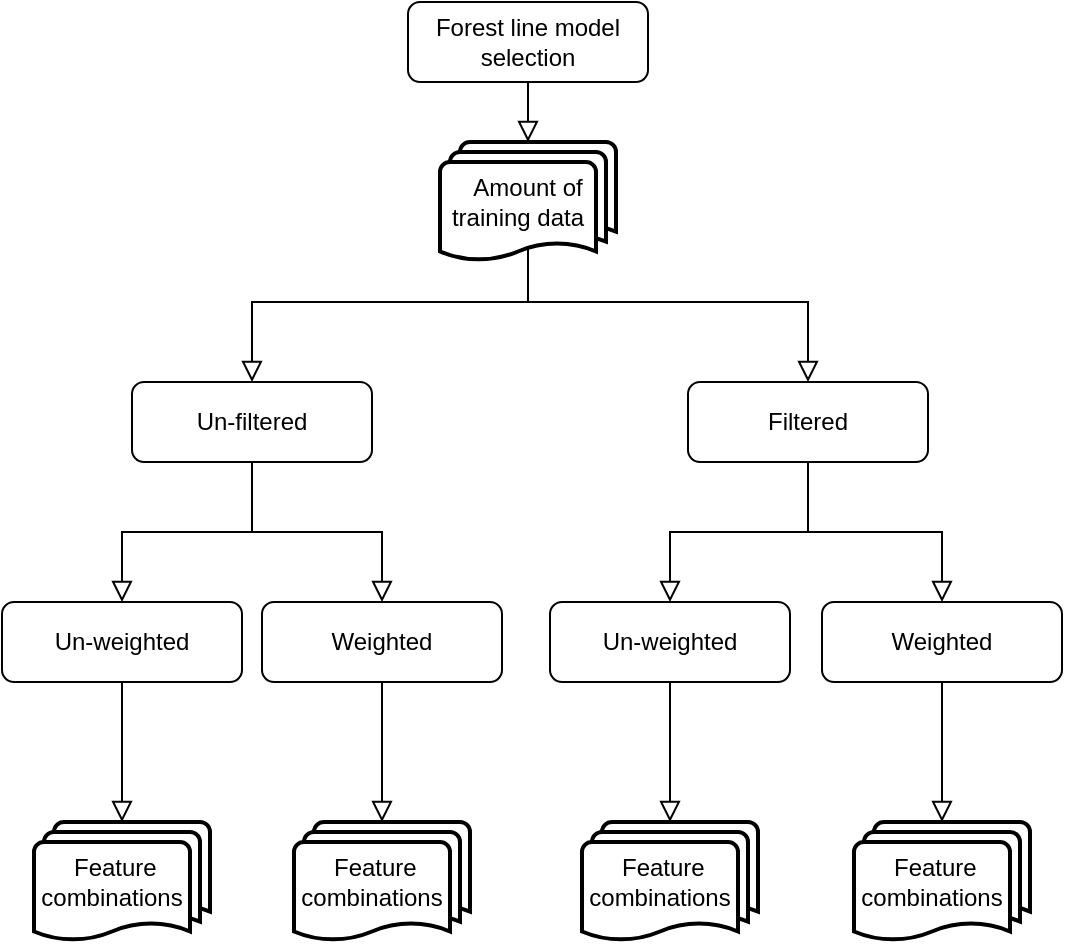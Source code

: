 <mxfile version="13.6.4" type="github">
  <diagram id="C5RBs43oDa-KdzZeNtuy" name="Page-1">
    <mxGraphModel dx="657" dy="403" grid="1" gridSize="10" guides="1" tooltips="1" connect="1" arrows="1" fold="1" page="1" pageScale="1" pageWidth="827" pageHeight="1169" math="0" shadow="0">
      <root>
        <mxCell id="WIyWlLk6GJQsqaUBKTNV-0" />
        <mxCell id="WIyWlLk6GJQsqaUBKTNV-1" parent="WIyWlLk6GJQsqaUBKTNV-0" />
        <mxCell id="WIyWlLk6GJQsqaUBKTNV-3" value="Forest line model selection" style="rounded=1;whiteSpace=wrap;html=1;fontSize=12;glass=0;strokeWidth=1;shadow=0;" parent="WIyWlLk6GJQsqaUBKTNV-1" vertex="1">
          <mxGeometry x="343" y="20" width="120" height="40" as="geometry" />
        </mxCell>
        <mxCell id="WIyWlLk6GJQsqaUBKTNV-7" value="Filtered" style="rounded=1;whiteSpace=wrap;html=1;fontSize=12;glass=0;strokeWidth=1;shadow=0;" parent="WIyWlLk6GJQsqaUBKTNV-1" vertex="1">
          <mxGeometry x="483" y="210" width="120" height="40" as="geometry" />
        </mxCell>
        <mxCell id="ppOPGj1_87klOdNBi2sh-0" value="Un-filtered" style="rounded=1;whiteSpace=wrap;html=1;fontSize=12;glass=0;strokeWidth=1;shadow=0;" vertex="1" parent="WIyWlLk6GJQsqaUBKTNV-1">
          <mxGeometry x="205" y="210" width="120" height="40" as="geometry" />
        </mxCell>
        <mxCell id="ppOPGj1_87klOdNBi2sh-1" value="Amount of training data&amp;nbsp; &amp;nbsp;" style="strokeWidth=2;html=1;shape=mxgraph.flowchart.multi-document;whiteSpace=wrap;" vertex="1" parent="WIyWlLk6GJQsqaUBKTNV-1">
          <mxGeometry x="359" y="90" width="88" height="60" as="geometry" />
        </mxCell>
        <mxCell id="ppOPGj1_87klOdNBi2sh-2" value="" style="rounded=0;html=1;jettySize=auto;orthogonalLoop=1;fontSize=11;endArrow=block;endFill=0;endSize=8;strokeWidth=1;shadow=0;labelBackgroundColor=none;edgeStyle=orthogonalEdgeStyle;exitX=0.5;exitY=1;exitDx=0;exitDy=0;entryX=0.5;entryY=0;entryDx=0;entryDy=0;entryPerimeter=0;" edge="1" parent="WIyWlLk6GJQsqaUBKTNV-1" source="WIyWlLk6GJQsqaUBKTNV-3" target="ppOPGj1_87klOdNBi2sh-1">
          <mxGeometry relative="1" as="geometry">
            <mxPoint x="413" y="70" as="sourcePoint" />
            <mxPoint x="523" y="150" as="targetPoint" />
          </mxGeometry>
        </mxCell>
        <mxCell id="ppOPGj1_87klOdNBi2sh-3" value="Weighted" style="rounded=1;whiteSpace=wrap;html=1;fontSize=12;glass=0;strokeWidth=1;shadow=0;" vertex="1" parent="WIyWlLk6GJQsqaUBKTNV-1">
          <mxGeometry x="270" y="320" width="120" height="40" as="geometry" />
        </mxCell>
        <mxCell id="ppOPGj1_87klOdNBi2sh-4" value="Un-weighted" style="rounded=1;whiteSpace=wrap;html=1;fontSize=12;glass=0;strokeWidth=1;shadow=0;" vertex="1" parent="WIyWlLk6GJQsqaUBKTNV-1">
          <mxGeometry x="140" y="320" width="120" height="40" as="geometry" />
        </mxCell>
        <mxCell id="ppOPGj1_87klOdNBi2sh-7" value="Weighted" style="rounded=1;whiteSpace=wrap;html=1;fontSize=12;glass=0;strokeWidth=1;shadow=0;" vertex="1" parent="WIyWlLk6GJQsqaUBKTNV-1">
          <mxGeometry x="550" y="320" width="120" height="40" as="geometry" />
        </mxCell>
        <mxCell id="ppOPGj1_87klOdNBi2sh-8" value="Un-weighted" style="rounded=1;whiteSpace=wrap;html=1;fontSize=12;glass=0;strokeWidth=1;shadow=0;" vertex="1" parent="WIyWlLk6GJQsqaUBKTNV-1">
          <mxGeometry x="414" y="320" width="120" height="40" as="geometry" />
        </mxCell>
        <mxCell id="ppOPGj1_87klOdNBi2sh-9" value="Feature&amp;nbsp;&amp;nbsp;&lt;br&gt;combinations&amp;nbsp; &amp;nbsp;" style="strokeWidth=2;html=1;shape=mxgraph.flowchart.multi-document;whiteSpace=wrap;align=center;" vertex="1" parent="WIyWlLk6GJQsqaUBKTNV-1">
          <mxGeometry x="156" y="430" width="88" height="60" as="geometry" />
        </mxCell>
        <mxCell id="ppOPGj1_87klOdNBi2sh-10" value="Feature&amp;nbsp;&amp;nbsp;&lt;br&gt;combinations&amp;nbsp; &amp;nbsp;" style="strokeWidth=2;html=1;shape=mxgraph.flowchart.multi-document;whiteSpace=wrap;align=center;" vertex="1" parent="WIyWlLk6GJQsqaUBKTNV-1">
          <mxGeometry x="286" y="430" width="88" height="60" as="geometry" />
        </mxCell>
        <mxCell id="ppOPGj1_87klOdNBi2sh-11" value="Feature&amp;nbsp;&amp;nbsp;&lt;br&gt;combinations&amp;nbsp; &amp;nbsp;" style="strokeWidth=2;html=1;shape=mxgraph.flowchart.multi-document;whiteSpace=wrap;align=center;" vertex="1" parent="WIyWlLk6GJQsqaUBKTNV-1">
          <mxGeometry x="430" y="430" width="88" height="60" as="geometry" />
        </mxCell>
        <mxCell id="ppOPGj1_87klOdNBi2sh-12" value="Feature&amp;nbsp;&amp;nbsp;&lt;br&gt;combinations&amp;nbsp; &amp;nbsp;" style="strokeWidth=2;html=1;shape=mxgraph.flowchart.multi-document;whiteSpace=wrap;align=center;" vertex="1" parent="WIyWlLk6GJQsqaUBKTNV-1">
          <mxGeometry x="566" y="430" width="88" height="60" as="geometry" />
        </mxCell>
        <mxCell id="ppOPGj1_87klOdNBi2sh-13" value="" style="rounded=0;html=1;jettySize=auto;orthogonalLoop=1;fontSize=11;endArrow=block;endFill=0;endSize=8;strokeWidth=1;shadow=0;labelBackgroundColor=none;edgeStyle=orthogonalEdgeStyle;exitX=0.5;exitY=0.88;exitDx=0;exitDy=0;entryX=0.5;entryY=0;entryDx=0;entryDy=0;exitPerimeter=0;" edge="1" parent="WIyWlLk6GJQsqaUBKTNV-1" source="ppOPGj1_87klOdNBi2sh-1" target="ppOPGj1_87klOdNBi2sh-0">
          <mxGeometry relative="1" as="geometry">
            <mxPoint x="420" y="70" as="sourcePoint" />
            <mxPoint x="420" y="100" as="targetPoint" />
            <Array as="points">
              <mxPoint x="403" y="170" />
              <mxPoint x="265" y="170" />
            </Array>
          </mxGeometry>
        </mxCell>
        <mxCell id="ppOPGj1_87klOdNBi2sh-14" value="" style="rounded=0;html=1;jettySize=auto;orthogonalLoop=1;fontSize=11;endArrow=block;endFill=0;endSize=8;strokeWidth=1;shadow=0;labelBackgroundColor=none;edgeStyle=orthogonalEdgeStyle;exitX=0.5;exitY=0.88;exitDx=0;exitDy=0;exitPerimeter=0;entryX=0.5;entryY=0;entryDx=0;entryDy=0;" edge="1" parent="WIyWlLk6GJQsqaUBKTNV-1" source="ppOPGj1_87klOdNBi2sh-1" target="WIyWlLk6GJQsqaUBKTNV-7">
          <mxGeometry relative="1" as="geometry">
            <mxPoint x="420" y="152.8" as="sourcePoint" />
            <mxPoint x="300" y="180" as="targetPoint" />
            <Array as="points">
              <mxPoint x="403" y="170" />
              <mxPoint x="543" y="170" />
            </Array>
          </mxGeometry>
        </mxCell>
        <mxCell id="ppOPGj1_87klOdNBi2sh-15" value="" style="rounded=0;html=1;jettySize=auto;orthogonalLoop=1;fontSize=11;endArrow=block;endFill=0;endSize=8;strokeWidth=1;shadow=0;labelBackgroundColor=none;edgeStyle=orthogonalEdgeStyle;exitX=0.5;exitY=1;exitDx=0;exitDy=0;entryX=0.5;entryY=0;entryDx=0;entryDy=0;" edge="1" parent="WIyWlLk6GJQsqaUBKTNV-1" source="WIyWlLk6GJQsqaUBKTNV-7" target="ppOPGj1_87klOdNBi2sh-8">
          <mxGeometry relative="1" as="geometry">
            <mxPoint x="420" y="192.8" as="sourcePoint" />
            <mxPoint x="540" y="220" as="targetPoint" />
          </mxGeometry>
        </mxCell>
        <mxCell id="ppOPGj1_87klOdNBi2sh-16" value="" style="rounded=0;html=1;jettySize=auto;orthogonalLoop=1;fontSize=11;endArrow=block;endFill=0;endSize=8;strokeWidth=1;shadow=0;labelBackgroundColor=none;edgeStyle=orthogonalEdgeStyle;exitX=0.5;exitY=1;exitDx=0;exitDy=0;entryX=0.5;entryY=0;entryDx=0;entryDy=0;" edge="1" parent="WIyWlLk6GJQsqaUBKTNV-1" source="WIyWlLk6GJQsqaUBKTNV-7" target="ppOPGj1_87klOdNBi2sh-7">
          <mxGeometry relative="1" as="geometry">
            <mxPoint x="540" y="260" as="sourcePoint" />
            <mxPoint x="550" y="330" as="targetPoint" />
          </mxGeometry>
        </mxCell>
        <mxCell id="ppOPGj1_87klOdNBi2sh-17" value="" style="rounded=0;html=1;jettySize=auto;orthogonalLoop=1;fontSize=11;endArrow=block;endFill=0;endSize=8;strokeWidth=1;shadow=0;labelBackgroundColor=none;edgeStyle=orthogonalEdgeStyle;exitX=0.5;exitY=1;exitDx=0;exitDy=0;" edge="1" parent="WIyWlLk6GJQsqaUBKTNV-1" source="ppOPGj1_87klOdNBi2sh-0" target="ppOPGj1_87klOdNBi2sh-3">
          <mxGeometry relative="1" as="geometry">
            <mxPoint x="550" y="270" as="sourcePoint" />
            <mxPoint x="560" y="340" as="targetPoint" />
          </mxGeometry>
        </mxCell>
        <mxCell id="ppOPGj1_87klOdNBi2sh-18" value="" style="rounded=0;html=1;jettySize=auto;orthogonalLoop=1;fontSize=11;endArrow=block;endFill=0;endSize=8;strokeWidth=1;shadow=0;labelBackgroundColor=none;edgeStyle=orthogonalEdgeStyle;exitX=0.5;exitY=1;exitDx=0;exitDy=0;entryX=0.5;entryY=0;entryDx=0;entryDy=0;" edge="1" parent="WIyWlLk6GJQsqaUBKTNV-1" source="ppOPGj1_87klOdNBi2sh-0" target="ppOPGj1_87klOdNBi2sh-4">
          <mxGeometry relative="1" as="geometry">
            <mxPoint x="300" y="260" as="sourcePoint" />
            <mxPoint x="390" y="330" as="targetPoint" />
          </mxGeometry>
        </mxCell>
        <mxCell id="ppOPGj1_87klOdNBi2sh-19" value="" style="rounded=0;html=1;jettySize=auto;orthogonalLoop=1;fontSize=11;endArrow=block;endFill=0;endSize=8;strokeWidth=1;shadow=0;labelBackgroundColor=none;edgeStyle=orthogonalEdgeStyle;exitX=0.5;exitY=1;exitDx=0;exitDy=0;entryX=0.5;entryY=0;entryDx=0;entryDy=0;entryPerimeter=0;" edge="1" parent="WIyWlLk6GJQsqaUBKTNV-1" source="ppOPGj1_87klOdNBi2sh-4" target="ppOPGj1_87klOdNBi2sh-9">
          <mxGeometry relative="1" as="geometry">
            <mxPoint x="330" y="260" as="sourcePoint" />
            <mxPoint x="210" y="330" as="targetPoint" />
          </mxGeometry>
        </mxCell>
        <mxCell id="ppOPGj1_87klOdNBi2sh-20" value="" style="rounded=0;html=1;jettySize=auto;orthogonalLoop=1;fontSize=11;endArrow=block;endFill=0;endSize=8;strokeWidth=1;shadow=0;labelBackgroundColor=none;edgeStyle=orthogonalEdgeStyle;exitX=0.5;exitY=1;exitDx=0;exitDy=0;entryX=0.5;entryY=0;entryDx=0;entryDy=0;entryPerimeter=0;" edge="1" parent="WIyWlLk6GJQsqaUBKTNV-1" source="ppOPGj1_87klOdNBi2sh-3" target="ppOPGj1_87klOdNBi2sh-10">
          <mxGeometry relative="1" as="geometry">
            <mxPoint x="100" y="370" as="sourcePoint" />
            <mxPoint x="100" y="440" as="targetPoint" />
          </mxGeometry>
        </mxCell>
        <mxCell id="ppOPGj1_87klOdNBi2sh-21" value="" style="rounded=0;html=1;jettySize=auto;orthogonalLoop=1;fontSize=11;endArrow=block;endFill=0;endSize=8;strokeWidth=1;shadow=0;labelBackgroundColor=none;edgeStyle=orthogonalEdgeStyle;exitX=0.5;exitY=1;exitDx=0;exitDy=0;entryX=0.5;entryY=0;entryDx=0;entryDy=0;entryPerimeter=0;" edge="1" parent="WIyWlLk6GJQsqaUBKTNV-1" source="ppOPGj1_87klOdNBi2sh-8" target="ppOPGj1_87klOdNBi2sh-11">
          <mxGeometry relative="1" as="geometry">
            <mxPoint x="308" y="370" as="sourcePoint" />
            <mxPoint x="308" y="440" as="targetPoint" />
          </mxGeometry>
        </mxCell>
        <mxCell id="ppOPGj1_87klOdNBi2sh-22" value="" style="rounded=0;html=1;jettySize=auto;orthogonalLoop=1;fontSize=11;endArrow=block;endFill=0;endSize=8;strokeWidth=1;shadow=0;labelBackgroundColor=none;edgeStyle=orthogonalEdgeStyle;exitX=0.5;exitY=1;exitDx=0;exitDy=0;entryX=0.5;entryY=0;entryDx=0;entryDy=0;entryPerimeter=0;" edge="1" parent="WIyWlLk6GJQsqaUBKTNV-1" source="ppOPGj1_87klOdNBi2sh-7" target="ppOPGj1_87klOdNBi2sh-12">
          <mxGeometry relative="1" as="geometry">
            <mxPoint x="380" y="370" as="sourcePoint" />
            <mxPoint x="380" y="440" as="targetPoint" />
          </mxGeometry>
        </mxCell>
      </root>
    </mxGraphModel>
  </diagram>
</mxfile>
